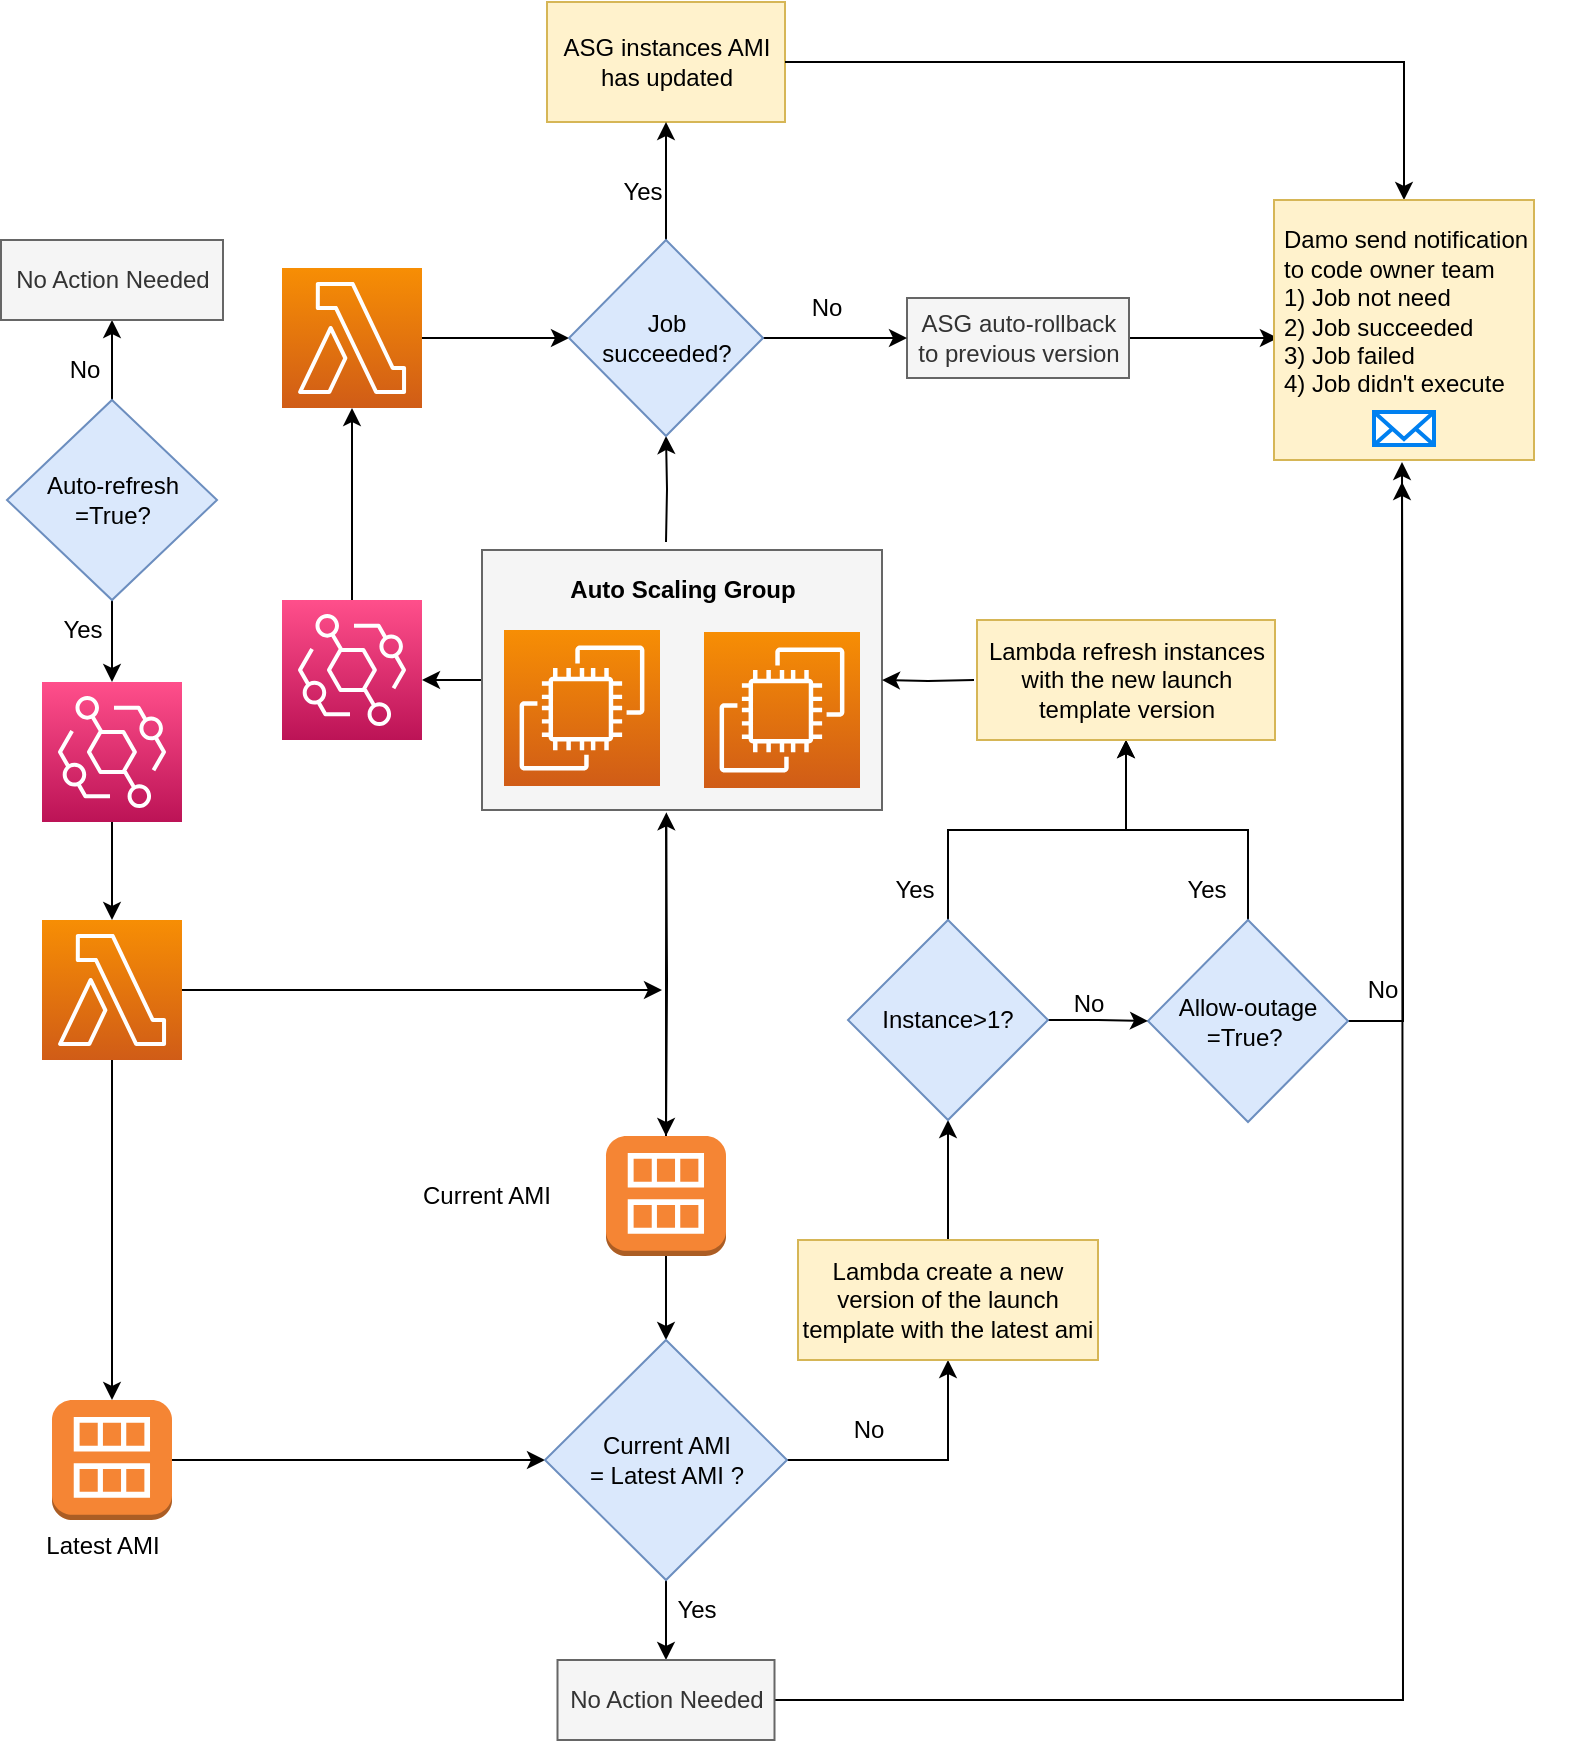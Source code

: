 <mxfile version="21.3.8" type="github">
  <diagram name="Page-1" id="-_F7nJi7kFSRMnQvHGdq">
    <mxGraphModel dx="1685" dy="928" grid="1" gridSize="10" guides="1" tooltips="1" connect="1" arrows="1" fold="1" page="1" pageScale="1" pageWidth="827" pageHeight="1169" math="0" shadow="0">
      <root>
        <mxCell id="0" />
        <mxCell id="1" parent="0" />
        <mxCell id="z7xK8eQ8YhLoVT9ivwvo-27" style="edgeStyle=orthogonalEdgeStyle;rounded=0;orthogonalLoop=1;jettySize=auto;html=1;" parent="1" source="X8-NaCSMhFFN-oB8JUjF-1" edge="1">
          <mxGeometry relative="1" as="geometry">
            <mxPoint x="240" y="469" as="targetPoint" />
            <Array as="points">
              <mxPoint x="260" y="469" />
              <mxPoint x="260" y="469" />
            </Array>
          </mxGeometry>
        </mxCell>
        <mxCell id="z7xK8eQ8YhLoVT9ivwvo-29" style="edgeStyle=orthogonalEdgeStyle;rounded=0;orthogonalLoop=1;jettySize=auto;html=1;" parent="1" target="X8-NaCSMhFFN-oB8JUjF-7" edge="1">
          <mxGeometry relative="1" as="geometry">
            <mxPoint x="362" y="540" as="sourcePoint" />
          </mxGeometry>
        </mxCell>
        <mxCell id="X8-NaCSMhFFN-oB8JUjF-1" value="" style="rounded=0;whiteSpace=wrap;html=1;fillColor=#f5f5f5;fontColor=#333333;strokeColor=#666666;" parent="1" vertex="1">
          <mxGeometry x="270" y="404" width="200" height="130" as="geometry" />
        </mxCell>
        <mxCell id="X8-NaCSMhFFN-oB8JUjF-2" value="" style="sketch=0;points=[[0,0,0],[0.25,0,0],[0.5,0,0],[0.75,0,0],[1,0,0],[0,1,0],[0.25,1,0],[0.5,1,0],[0.75,1,0],[1,1,0],[0,0.25,0],[0,0.5,0],[0,0.75,0],[1,0.25,0],[1,0.5,0],[1,0.75,0]];outlineConnect=0;fontColor=#232F3E;gradientColor=#F78E04;gradientDirection=north;fillColor=#D05C17;strokeColor=#ffffff;dashed=0;verticalLabelPosition=bottom;verticalAlign=top;align=center;html=1;fontSize=12;fontStyle=0;aspect=fixed;shape=mxgraph.aws4.resourceIcon;resIcon=mxgraph.aws4.ec2;" parent="1" vertex="1">
          <mxGeometry x="281" y="444" width="78" height="78" as="geometry" />
        </mxCell>
        <mxCell id="X8-NaCSMhFFN-oB8JUjF-3" value="" style="sketch=0;points=[[0,0,0],[0.25,0,0],[0.5,0,0],[0.75,0,0],[1,0,0],[0,1,0],[0.25,1,0],[0.5,1,0],[0.75,1,0],[1,1,0],[0,0.25,0],[0,0.5,0],[0,0.75,0],[1,0.25,0],[1,0.5,0],[1,0.75,0]];outlineConnect=0;fontColor=#232F3E;gradientColor=#F78E04;gradientDirection=north;fillColor=#D05C17;strokeColor=#ffffff;dashed=0;verticalLabelPosition=bottom;verticalAlign=top;align=center;html=1;fontSize=12;fontStyle=0;aspect=fixed;shape=mxgraph.aws4.resourceIcon;resIcon=mxgraph.aws4.ec2;" parent="1" vertex="1">
          <mxGeometry x="381" y="445" width="78" height="78" as="geometry" />
        </mxCell>
        <mxCell id="X8-NaCSMhFFN-oB8JUjF-10" style="edgeStyle=orthogonalEdgeStyle;rounded=0;orthogonalLoop=1;jettySize=auto;html=1;entryX=0.461;entryY=1.009;entryDx=0;entryDy=0;entryPerimeter=0;" parent="1" source="X8-NaCSMhFFN-oB8JUjF-7" target="X8-NaCSMhFFN-oB8JUjF-1" edge="1">
          <mxGeometry relative="1" as="geometry" />
        </mxCell>
        <mxCell id="X8-NaCSMhFFN-oB8JUjF-23" style="edgeStyle=orthogonalEdgeStyle;rounded=0;orthogonalLoop=1;jettySize=auto;html=1;" parent="1" source="X8-NaCSMhFFN-oB8JUjF-7" target="X8-NaCSMhFFN-oB8JUjF-21" edge="1">
          <mxGeometry relative="1" as="geometry" />
        </mxCell>
        <mxCell id="X8-NaCSMhFFN-oB8JUjF-7" value="" style="outlineConnect=0;dashed=0;verticalLabelPosition=bottom;verticalAlign=top;align=center;html=1;shape=mxgraph.aws3.ami;fillColor=#F58534;gradientColor=none;" parent="1" vertex="1">
          <mxGeometry x="332" y="697" width="60" height="60" as="geometry" />
        </mxCell>
        <mxCell id="X8-NaCSMhFFN-oB8JUjF-18" value="" style="edgeStyle=orthogonalEdgeStyle;rounded=0;orthogonalLoop=1;jettySize=auto;html=1;" parent="1" source="X8-NaCSMhFFN-oB8JUjF-9" edge="1">
          <mxGeometry relative="1" as="geometry">
            <mxPoint x="360" y="624" as="targetPoint" />
          </mxGeometry>
        </mxCell>
        <mxCell id="X8-NaCSMhFFN-oB8JUjF-20" style="edgeStyle=orthogonalEdgeStyle;rounded=0;orthogonalLoop=1;jettySize=auto;html=1;" parent="1" source="X8-NaCSMhFFN-oB8JUjF-9" target="X8-NaCSMhFFN-oB8JUjF-19" edge="1">
          <mxGeometry relative="1" as="geometry" />
        </mxCell>
        <mxCell id="X8-NaCSMhFFN-oB8JUjF-9" value="" style="sketch=0;points=[[0,0,0],[0.25,0,0],[0.5,0,0],[0.75,0,0],[1,0,0],[0,1,0],[0.25,1,0],[0.5,1,0],[0.75,1,0],[1,1,0],[0,0.25,0],[0,0.5,0],[0,0.75,0],[1,0.25,0],[1,0.5,0],[1,0.75,0]];outlineConnect=0;fontColor=#232F3E;gradientColor=#F78E04;gradientDirection=north;fillColor=#D05C17;strokeColor=#ffffff;dashed=0;verticalLabelPosition=bottom;verticalAlign=top;align=center;html=1;fontSize=12;fontStyle=0;aspect=fixed;shape=mxgraph.aws4.resourceIcon;resIcon=mxgraph.aws4.lambda;" parent="1" vertex="1">
          <mxGeometry x="50" y="589" width="70" height="70" as="geometry" />
        </mxCell>
        <mxCell id="X8-NaCSMhFFN-oB8JUjF-16" style="edgeStyle=orthogonalEdgeStyle;rounded=0;orthogonalLoop=1;jettySize=auto;html=1;" parent="1" source="X8-NaCSMhFFN-oB8JUjF-15" target="X8-NaCSMhFFN-oB8JUjF-9" edge="1">
          <mxGeometry relative="1" as="geometry" />
        </mxCell>
        <mxCell id="X8-NaCSMhFFN-oB8JUjF-15" value="" style="sketch=0;points=[[0,0,0],[0.25,0,0],[0.5,0,0],[0.75,0,0],[1,0,0],[0,1,0],[0.25,1,0],[0.5,1,0],[0.75,1,0],[1,1,0],[0,0.25,0],[0,0.5,0],[0,0.75,0],[1,0.25,0],[1,0.5,0],[1,0.75,0]];outlineConnect=0;fontColor=#232F3E;gradientColor=#FF4F8B;gradientDirection=north;fillColor=#BC1356;strokeColor=#ffffff;dashed=0;verticalLabelPosition=bottom;verticalAlign=top;align=center;html=1;fontSize=12;fontStyle=0;aspect=fixed;shape=mxgraph.aws4.resourceIcon;resIcon=mxgraph.aws4.eventbridge;" parent="1" vertex="1">
          <mxGeometry x="50" y="470" width="70" height="70" as="geometry" />
        </mxCell>
        <mxCell id="X8-NaCSMhFFN-oB8JUjF-22" style="edgeStyle=orthogonalEdgeStyle;rounded=0;orthogonalLoop=1;jettySize=auto;html=1;entryX=0;entryY=0.5;entryDx=0;entryDy=0;" parent="1" source="X8-NaCSMhFFN-oB8JUjF-19" target="X8-NaCSMhFFN-oB8JUjF-21" edge="1">
          <mxGeometry relative="1" as="geometry" />
        </mxCell>
        <mxCell id="X8-NaCSMhFFN-oB8JUjF-19" value="" style="outlineConnect=0;dashed=0;verticalLabelPosition=bottom;verticalAlign=top;align=center;html=1;shape=mxgraph.aws3.ami;fillColor=#F58534;gradientColor=none;" parent="1" vertex="1">
          <mxGeometry x="55" y="829" width="60" height="60" as="geometry" />
        </mxCell>
        <mxCell id="X8-NaCSMhFFN-oB8JUjF-27" style="edgeStyle=orthogonalEdgeStyle;rounded=0;orthogonalLoop=1;jettySize=auto;html=1;entryX=0.5;entryY=0;entryDx=0;entryDy=0;" parent="1" source="X8-NaCSMhFFN-oB8JUjF-21" target="X8-NaCSMhFFN-oB8JUjF-24" edge="1">
          <mxGeometry relative="1" as="geometry" />
        </mxCell>
        <mxCell id="X8-NaCSMhFFN-oB8JUjF-32" style="edgeStyle=orthogonalEdgeStyle;rounded=0;orthogonalLoop=1;jettySize=auto;html=1;entryX=0.5;entryY=1;entryDx=0;entryDy=0;" parent="1" source="X8-NaCSMhFFN-oB8JUjF-21" target="X8-NaCSMhFFN-oB8JUjF-28" edge="1">
          <mxGeometry relative="1" as="geometry" />
        </mxCell>
        <mxCell id="X8-NaCSMhFFN-oB8JUjF-21" value="Current AMI &lt;br&gt;= Latest AMI ?" style="rhombus;whiteSpace=wrap;html=1;fillColor=#dae8fc;strokeColor=#6c8ebf;" parent="1" vertex="1">
          <mxGeometry x="301.5" y="799" width="121" height="120" as="geometry" />
        </mxCell>
        <mxCell id="z7xK8eQ8YhLoVT9ivwvo-12" style="edgeStyle=orthogonalEdgeStyle;rounded=0;orthogonalLoop=1;jettySize=auto;html=1;" parent="1" source="X8-NaCSMhFFN-oB8JUjF-24" edge="1">
          <mxGeometry relative="1" as="geometry">
            <mxPoint x="730" y="370" as="targetPoint" />
          </mxGeometry>
        </mxCell>
        <mxCell id="X8-NaCSMhFFN-oB8JUjF-24" value="No Action Needed" style="rounded=0;whiteSpace=wrap;html=1;fillColor=#f5f5f5;fontColor=#333333;strokeColor=#666666;" parent="1" vertex="1">
          <mxGeometry x="307.75" y="959" width="108.5" height="40" as="geometry" />
        </mxCell>
        <mxCell id="X8-NaCSMhFFN-oB8JUjF-61" style="edgeStyle=orthogonalEdgeStyle;rounded=0;orthogonalLoop=1;jettySize=auto;html=1;entryX=0.5;entryY=1;entryDx=0;entryDy=0;" parent="1" source="X8-NaCSMhFFN-oB8JUjF-28" target="X8-NaCSMhFFN-oB8JUjF-47" edge="1">
          <mxGeometry relative="1" as="geometry" />
        </mxCell>
        <mxCell id="X8-NaCSMhFFN-oB8JUjF-28" value="Lambda create a new version of the launch template with the latest ami" style="rounded=0;whiteSpace=wrap;html=1;fillColor=#fff2cc;strokeColor=#d6b656;" parent="1" vertex="1">
          <mxGeometry x="428" y="749" width="150" height="60" as="geometry" />
        </mxCell>
        <mxCell id="X8-NaCSMhFFN-oB8JUjF-30" style="edgeStyle=orthogonalEdgeStyle;rounded=0;orthogonalLoop=1;jettySize=auto;html=1;entryX=1;entryY=0.5;entryDx=0;entryDy=0;exitX=0;exitY=0.5;exitDx=0;exitDy=0;" parent="1" target="X8-NaCSMhFFN-oB8JUjF-1" edge="1">
          <mxGeometry relative="1" as="geometry">
            <mxPoint x="516" y="469" as="sourcePoint" />
          </mxGeometry>
        </mxCell>
        <mxCell id="z7xK8eQ8YhLoVT9ivwvo-15" style="edgeStyle=orthogonalEdgeStyle;rounded=0;orthogonalLoop=1;jettySize=auto;html=1;entryX=0.5;entryY=1;entryDx=0;entryDy=0;" parent="1" target="X8-NaCSMhFFN-oB8JUjF-111" edge="1">
          <mxGeometry relative="1" as="geometry">
            <mxPoint x="362" y="400" as="sourcePoint" />
          </mxGeometry>
        </mxCell>
        <mxCell id="X8-NaCSMhFFN-oB8JUjF-33" value="Auto Scaling Group" style="text;html=1;align=center;verticalAlign=middle;resizable=0;points=[];autosize=1;strokeColor=none;fillColor=none;fontStyle=1" parent="1" vertex="1">
          <mxGeometry x="300" y="409" width="140" height="30" as="geometry" />
        </mxCell>
        <mxCell id="X8-NaCSMhFFN-oB8JUjF-38" style="edgeStyle=orthogonalEdgeStyle;rounded=0;orthogonalLoop=1;jettySize=auto;html=1;" parent="1" source="X8-NaCSMhFFN-oB8JUjF-35" target="X8-NaCSMhFFN-oB8JUjF-15" edge="1">
          <mxGeometry relative="1" as="geometry" />
        </mxCell>
        <mxCell id="X8-NaCSMhFFN-oB8JUjF-94" style="edgeStyle=orthogonalEdgeStyle;rounded=0;orthogonalLoop=1;jettySize=auto;html=1;entryX=0.5;entryY=1;entryDx=0;entryDy=0;" parent="1" source="X8-NaCSMhFFN-oB8JUjF-35" target="X8-NaCSMhFFN-oB8JUjF-42" edge="1">
          <mxGeometry relative="1" as="geometry" />
        </mxCell>
        <mxCell id="X8-NaCSMhFFN-oB8JUjF-35" value="Auto-refresh&lt;br&gt;=True?" style="rhombus;whiteSpace=wrap;html=1;fillColor=#dae8fc;strokeColor=#6c8ebf;" parent="1" vertex="1">
          <mxGeometry x="32.5" y="329" width="105" height="100" as="geometry" />
        </mxCell>
        <mxCell id="X8-NaCSMhFFN-oB8JUjF-39" value="Yes" style="text;html=1;align=center;verticalAlign=middle;resizable=0;points=[];autosize=1;strokeColor=none;fillColor=none;" parent="1" vertex="1">
          <mxGeometry x="50" y="429" width="40" height="30" as="geometry" />
        </mxCell>
        <mxCell id="X8-NaCSMhFFN-oB8JUjF-40" value="Yes" style="text;html=1;align=center;verticalAlign=middle;resizable=0;points=[];autosize=1;strokeColor=none;fillColor=none;" parent="1" vertex="1">
          <mxGeometry x="357" y="919" width="40" height="30" as="geometry" />
        </mxCell>
        <mxCell id="X8-NaCSMhFFN-oB8JUjF-41" value="No" style="text;html=1;align=center;verticalAlign=middle;resizable=0;points=[];autosize=1;strokeColor=none;fillColor=none;" parent="1" vertex="1">
          <mxGeometry x="443" y="829" width="40" height="30" as="geometry" />
        </mxCell>
        <mxCell id="X8-NaCSMhFFN-oB8JUjF-42" value="No Action Needed" style="rounded=0;whiteSpace=wrap;html=1;fillColor=#f5f5f5;fontColor=#333333;strokeColor=#666666;" parent="1" vertex="1">
          <mxGeometry x="29.5" y="249" width="111" height="40" as="geometry" />
        </mxCell>
        <mxCell id="X8-NaCSMhFFN-oB8JUjF-44" value="No" style="text;html=1;align=center;verticalAlign=middle;resizable=0;points=[];autosize=1;strokeColor=none;fillColor=none;" parent="1" vertex="1">
          <mxGeometry x="51" y="299" width="40" height="30" as="geometry" />
        </mxCell>
        <mxCell id="X8-NaCSMhFFN-oB8JUjF-116" style="edgeStyle=orthogonalEdgeStyle;rounded=0;orthogonalLoop=1;jettySize=auto;html=1;" parent="1" source="X8-NaCSMhFFN-oB8JUjF-45" target="X8-NaCSMhFFN-oB8JUjF-112" edge="1">
          <mxGeometry relative="1" as="geometry" />
        </mxCell>
        <mxCell id="z7xK8eQ8YhLoVT9ivwvo-6" style="edgeStyle=orthogonalEdgeStyle;rounded=0;orthogonalLoop=1;jettySize=auto;html=1;" parent="1" source="X8-NaCSMhFFN-oB8JUjF-45" edge="1">
          <mxGeometry relative="1" as="geometry">
            <mxPoint x="730" y="360" as="targetPoint" />
          </mxGeometry>
        </mxCell>
        <mxCell id="X8-NaCSMhFFN-oB8JUjF-45" value="Allow-outage&lt;br&gt;=True?&amp;nbsp;" style="rhombus;whiteSpace=wrap;html=1;fillColor=#dae8fc;strokeColor=#6c8ebf;" parent="1" vertex="1">
          <mxGeometry x="603" y="589" width="100" height="101" as="geometry" />
        </mxCell>
        <mxCell id="X8-NaCSMhFFN-oB8JUjF-65" style="edgeStyle=orthogonalEdgeStyle;rounded=0;orthogonalLoop=1;jettySize=auto;html=1;entryX=0;entryY=0.5;entryDx=0;entryDy=0;" parent="1" source="X8-NaCSMhFFN-oB8JUjF-47" target="X8-NaCSMhFFN-oB8JUjF-45" edge="1">
          <mxGeometry relative="1" as="geometry" />
        </mxCell>
        <mxCell id="X8-NaCSMhFFN-oB8JUjF-80" style="edgeStyle=orthogonalEdgeStyle;rounded=0;orthogonalLoop=1;jettySize=auto;html=1;entryX=0.5;entryY=1;entryDx=0;entryDy=0;" parent="1" source="X8-NaCSMhFFN-oB8JUjF-47" target="X8-NaCSMhFFN-oB8JUjF-112" edge="1">
          <mxGeometry relative="1" as="geometry">
            <mxPoint x="573" y="529" as="targetPoint" />
          </mxGeometry>
        </mxCell>
        <mxCell id="X8-NaCSMhFFN-oB8JUjF-47" value="Instance&amp;gt;1?" style="rhombus;whiteSpace=wrap;html=1;fillColor=#dae8fc;strokeColor=#6c8ebf;" parent="1" vertex="1">
          <mxGeometry x="453" y="589" width="100" height="100" as="geometry" />
        </mxCell>
        <mxCell id="X8-NaCSMhFFN-oB8JUjF-48" value="Current AMI" style="text;html=1;align=center;verticalAlign=middle;resizable=0;points=[];autosize=1;strokeColor=none;fillColor=none;" parent="1" vertex="1">
          <mxGeometry x="227" y="712" width="90" height="30" as="geometry" />
        </mxCell>
        <mxCell id="X8-NaCSMhFFN-oB8JUjF-49" value="Latest AMI" style="text;html=1;align=center;verticalAlign=middle;resizable=0;points=[];autosize=1;strokeColor=none;fillColor=none;" parent="1" vertex="1">
          <mxGeometry x="40" y="887" width="80" height="30" as="geometry" />
        </mxCell>
        <mxCell id="X8-NaCSMhFFN-oB8JUjF-53" value="Yes" style="text;html=1;align=center;verticalAlign=middle;resizable=0;points=[];autosize=1;strokeColor=none;fillColor=none;" parent="1" vertex="1">
          <mxGeometry x="612" y="559" width="40" height="30" as="geometry" />
        </mxCell>
        <mxCell id="X8-NaCSMhFFN-oB8JUjF-63" value="Yes" style="text;html=1;align=center;verticalAlign=middle;resizable=0;points=[];autosize=1;strokeColor=none;fillColor=none;" parent="1" vertex="1">
          <mxGeometry x="466" y="559" width="40" height="30" as="geometry" />
        </mxCell>
        <mxCell id="X8-NaCSMhFFN-oB8JUjF-66" value="No" style="text;html=1;align=center;verticalAlign=middle;resizable=0;points=[];autosize=1;strokeColor=none;fillColor=none;" parent="1" vertex="1">
          <mxGeometry x="553" y="616" width="40" height="30" as="geometry" />
        </mxCell>
        <mxCell id="X8-NaCSMhFFN-oB8JUjF-69" value="No" style="text;html=1;align=center;verticalAlign=middle;resizable=0;points=[];autosize=1;strokeColor=none;fillColor=none;" parent="1" vertex="1">
          <mxGeometry x="700" y="609" width="40" height="30" as="geometry" />
        </mxCell>
        <mxCell id="X8-NaCSMhFFN-oB8JUjF-70" value="ASG instances AMI has updated" style="rounded=0;whiteSpace=wrap;html=1;fillColor=#fff2cc;strokeColor=#d6b656;" parent="1" vertex="1">
          <mxGeometry x="302.5" y="130" width="119" height="60" as="geometry" />
        </mxCell>
        <mxCell id="z7xK8eQ8YhLoVT9ivwvo-14" style="edgeStyle=orthogonalEdgeStyle;rounded=0;orthogonalLoop=1;jettySize=auto;html=1;entryX=0.023;entryY=0.63;entryDx=0;entryDy=0;entryPerimeter=0;" parent="1" edge="1">
          <mxGeometry relative="1" as="geometry">
            <mxPoint x="591.5" y="298" as="sourcePoint" />
            <mxPoint x="667.95" y="298" as="targetPoint" />
          </mxGeometry>
        </mxCell>
        <mxCell id="X8-NaCSMhFFN-oB8JUjF-84" value="ASG auto-rollback to previous version" style="rounded=0;whiteSpace=wrap;html=1;fillColor=#f5f5f5;fontColor=#333333;strokeColor=#666666;" parent="1" vertex="1">
          <mxGeometry x="482.5" y="278" width="111" height="40" as="geometry" />
        </mxCell>
        <mxCell id="X8-NaCSMhFFN-oB8JUjF-96" value="Yes" style="text;html=1;align=center;verticalAlign=middle;resizable=0;points=[];autosize=1;strokeColor=none;fillColor=none;" parent="1" vertex="1">
          <mxGeometry x="330" y="210" width="40" height="30" as="geometry" />
        </mxCell>
        <mxCell id="X8-NaCSMhFFN-oB8JUjF-109" value="No" style="text;html=1;align=center;verticalAlign=middle;resizable=0;points=[];autosize=1;strokeColor=none;fillColor=none;" parent="1" vertex="1">
          <mxGeometry x="421.5" y="268" width="40" height="30" as="geometry" />
        </mxCell>
        <mxCell id="X8-NaCSMhFFN-oB8JUjF-115" style="edgeStyle=orthogonalEdgeStyle;rounded=0;orthogonalLoop=1;jettySize=auto;html=1;entryX=0;entryY=0.5;entryDx=0;entryDy=0;" parent="1" source="X8-NaCSMhFFN-oB8JUjF-111" target="X8-NaCSMhFFN-oB8JUjF-84" edge="1">
          <mxGeometry relative="1" as="geometry" />
        </mxCell>
        <mxCell id="X8-NaCSMhFFN-oB8JUjF-112" value="Lambda refresh instances with the new launch template version" style="whiteSpace=wrap;html=1;fillColor=#fff2cc;strokeColor=#d6b656;" parent="1" vertex="1">
          <mxGeometry x="517.5" y="439" width="149" height="60" as="geometry" />
        </mxCell>
        <mxCell id="X8-NaCSMhFFN-oB8JUjF-118" value="" style="edgeStyle=orthogonalEdgeStyle;rounded=0;orthogonalLoop=1;jettySize=auto;html=1;entryX=0.5;entryY=0;entryDx=0;entryDy=0;" parent="1" source="X8-NaCSMhFFN-oB8JUjF-70" target="X8-NaCSMhFFN-oB8JUjF-117" edge="1">
          <mxGeometry relative="1" as="geometry">
            <mxPoint x="388" y="83" as="sourcePoint" />
            <mxPoint x="720" y="220" as="targetPoint" />
          </mxGeometry>
        </mxCell>
        <mxCell id="X8-NaCSMhFFN-oB8JUjF-117" value="" style="whiteSpace=wrap;html=1;aspect=fixed;fillColor=#fff2cc;strokeColor=#d6b656;" parent="1" vertex="1">
          <mxGeometry x="666" y="229" width="130" height="130" as="geometry" />
        </mxCell>
        <mxCell id="X8-NaCSMhFFN-oB8JUjF-119" value="Damo send notification&amp;nbsp;&lt;br style=&quot;border-color: var(--border-color);&quot;&gt;to code owner team&lt;br&gt;1) Job not need&lt;br&gt;2) Job succeeded&lt;br&gt;3) Job failed&lt;br&gt;4) Job didn&#39;t execute" style="text;html=1;align=left;verticalAlign=middle;resizable=0;points=[];autosize=1;strokeColor=none;fillColor=none;" parent="1" vertex="1">
          <mxGeometry x="668.5" y="235" width="150" height="100" as="geometry" />
        </mxCell>
        <mxCell id="X8-NaCSMhFFN-oB8JUjF-120" value="" style="html=1;verticalLabelPosition=bottom;align=center;labelBackgroundColor=#ffffff;verticalAlign=top;strokeWidth=2;strokeColor=#0080F0;shadow=0;dashed=0;shape=mxgraph.ios7.icons.mail;" parent="1" vertex="1">
          <mxGeometry x="716" y="335" width="30" height="16.5" as="geometry" />
        </mxCell>
        <mxCell id="z7xK8eQ8YhLoVT9ivwvo-24" style="edgeStyle=orthogonalEdgeStyle;rounded=0;orthogonalLoop=1;jettySize=auto;html=1;entryX=0;entryY=0.5;entryDx=0;entryDy=0;" parent="1" source="z7xK8eQ8YhLoVT9ivwvo-1" target="X8-NaCSMhFFN-oB8JUjF-111" edge="1">
          <mxGeometry relative="1" as="geometry" />
        </mxCell>
        <mxCell id="z7xK8eQ8YhLoVT9ivwvo-1" value="" style="sketch=0;points=[[0,0,0],[0.25,0,0],[0.5,0,0],[0.75,0,0],[1,0,0],[0,1,0],[0.25,1,0],[0.5,1,0],[0.75,1,0],[1,1,0],[0,0.25,0],[0,0.5,0],[0,0.75,0],[1,0.25,0],[1,0.5,0],[1,0.75,0]];outlineConnect=0;fontColor=#232F3E;gradientColor=#F78E04;gradientDirection=north;fillColor=#D05C17;strokeColor=#ffffff;dashed=0;verticalLabelPosition=bottom;verticalAlign=top;align=center;html=1;fontSize=12;fontStyle=0;aspect=fixed;shape=mxgraph.aws4.resourceIcon;resIcon=mxgraph.aws4.lambda;" parent="1" vertex="1">
          <mxGeometry x="170" y="263" width="70" height="70" as="geometry" />
        </mxCell>
        <mxCell id="z7xK8eQ8YhLoVT9ivwvo-20" style="edgeStyle=orthogonalEdgeStyle;rounded=0;orthogonalLoop=1;jettySize=auto;html=1;entryX=0.5;entryY=1;entryDx=0;entryDy=0;" parent="1" source="X8-NaCSMhFFN-oB8JUjF-111" target="X8-NaCSMhFFN-oB8JUjF-70" edge="1">
          <mxGeometry relative="1" as="geometry" />
        </mxCell>
        <mxCell id="X8-NaCSMhFFN-oB8JUjF-111" value="Job &lt;br&gt;succeeded?" style="rhombus;whiteSpace=wrap;html=1;fillColor=#dae8fc;strokeColor=#6c8ebf;" parent="1" vertex="1">
          <mxGeometry x="313.5" y="249" width="97" height="98" as="geometry" />
        </mxCell>
        <mxCell id="z7xK8eQ8YhLoVT9ivwvo-26" style="edgeStyle=orthogonalEdgeStyle;rounded=0;orthogonalLoop=1;jettySize=auto;html=1;entryX=0.5;entryY=1;entryDx=0;entryDy=0;entryPerimeter=0;" parent="1" source="z7xK8eQ8YhLoVT9ivwvo-23" target="z7xK8eQ8YhLoVT9ivwvo-1" edge="1">
          <mxGeometry relative="1" as="geometry" />
        </mxCell>
        <mxCell id="z7xK8eQ8YhLoVT9ivwvo-23" value="" style="sketch=0;points=[[0,0,0],[0.25,0,0],[0.5,0,0],[0.75,0,0],[1,0,0],[0,1,0],[0.25,1,0],[0.5,1,0],[0.75,1,0],[1,1,0],[0,0.25,0],[0,0.5,0],[0,0.75,0],[1,0.25,0],[1,0.5,0],[1,0.75,0]];outlineConnect=0;fontColor=#232F3E;gradientColor=#FF4F8B;gradientDirection=north;fillColor=#BC1356;strokeColor=#ffffff;dashed=0;verticalLabelPosition=bottom;verticalAlign=top;align=center;html=1;fontSize=12;fontStyle=0;aspect=fixed;shape=mxgraph.aws4.resourceIcon;resIcon=mxgraph.aws4.eventbridge;" parent="1" vertex="1">
          <mxGeometry x="170" y="429" width="70" height="70" as="geometry" />
        </mxCell>
      </root>
    </mxGraphModel>
  </diagram>
</mxfile>

